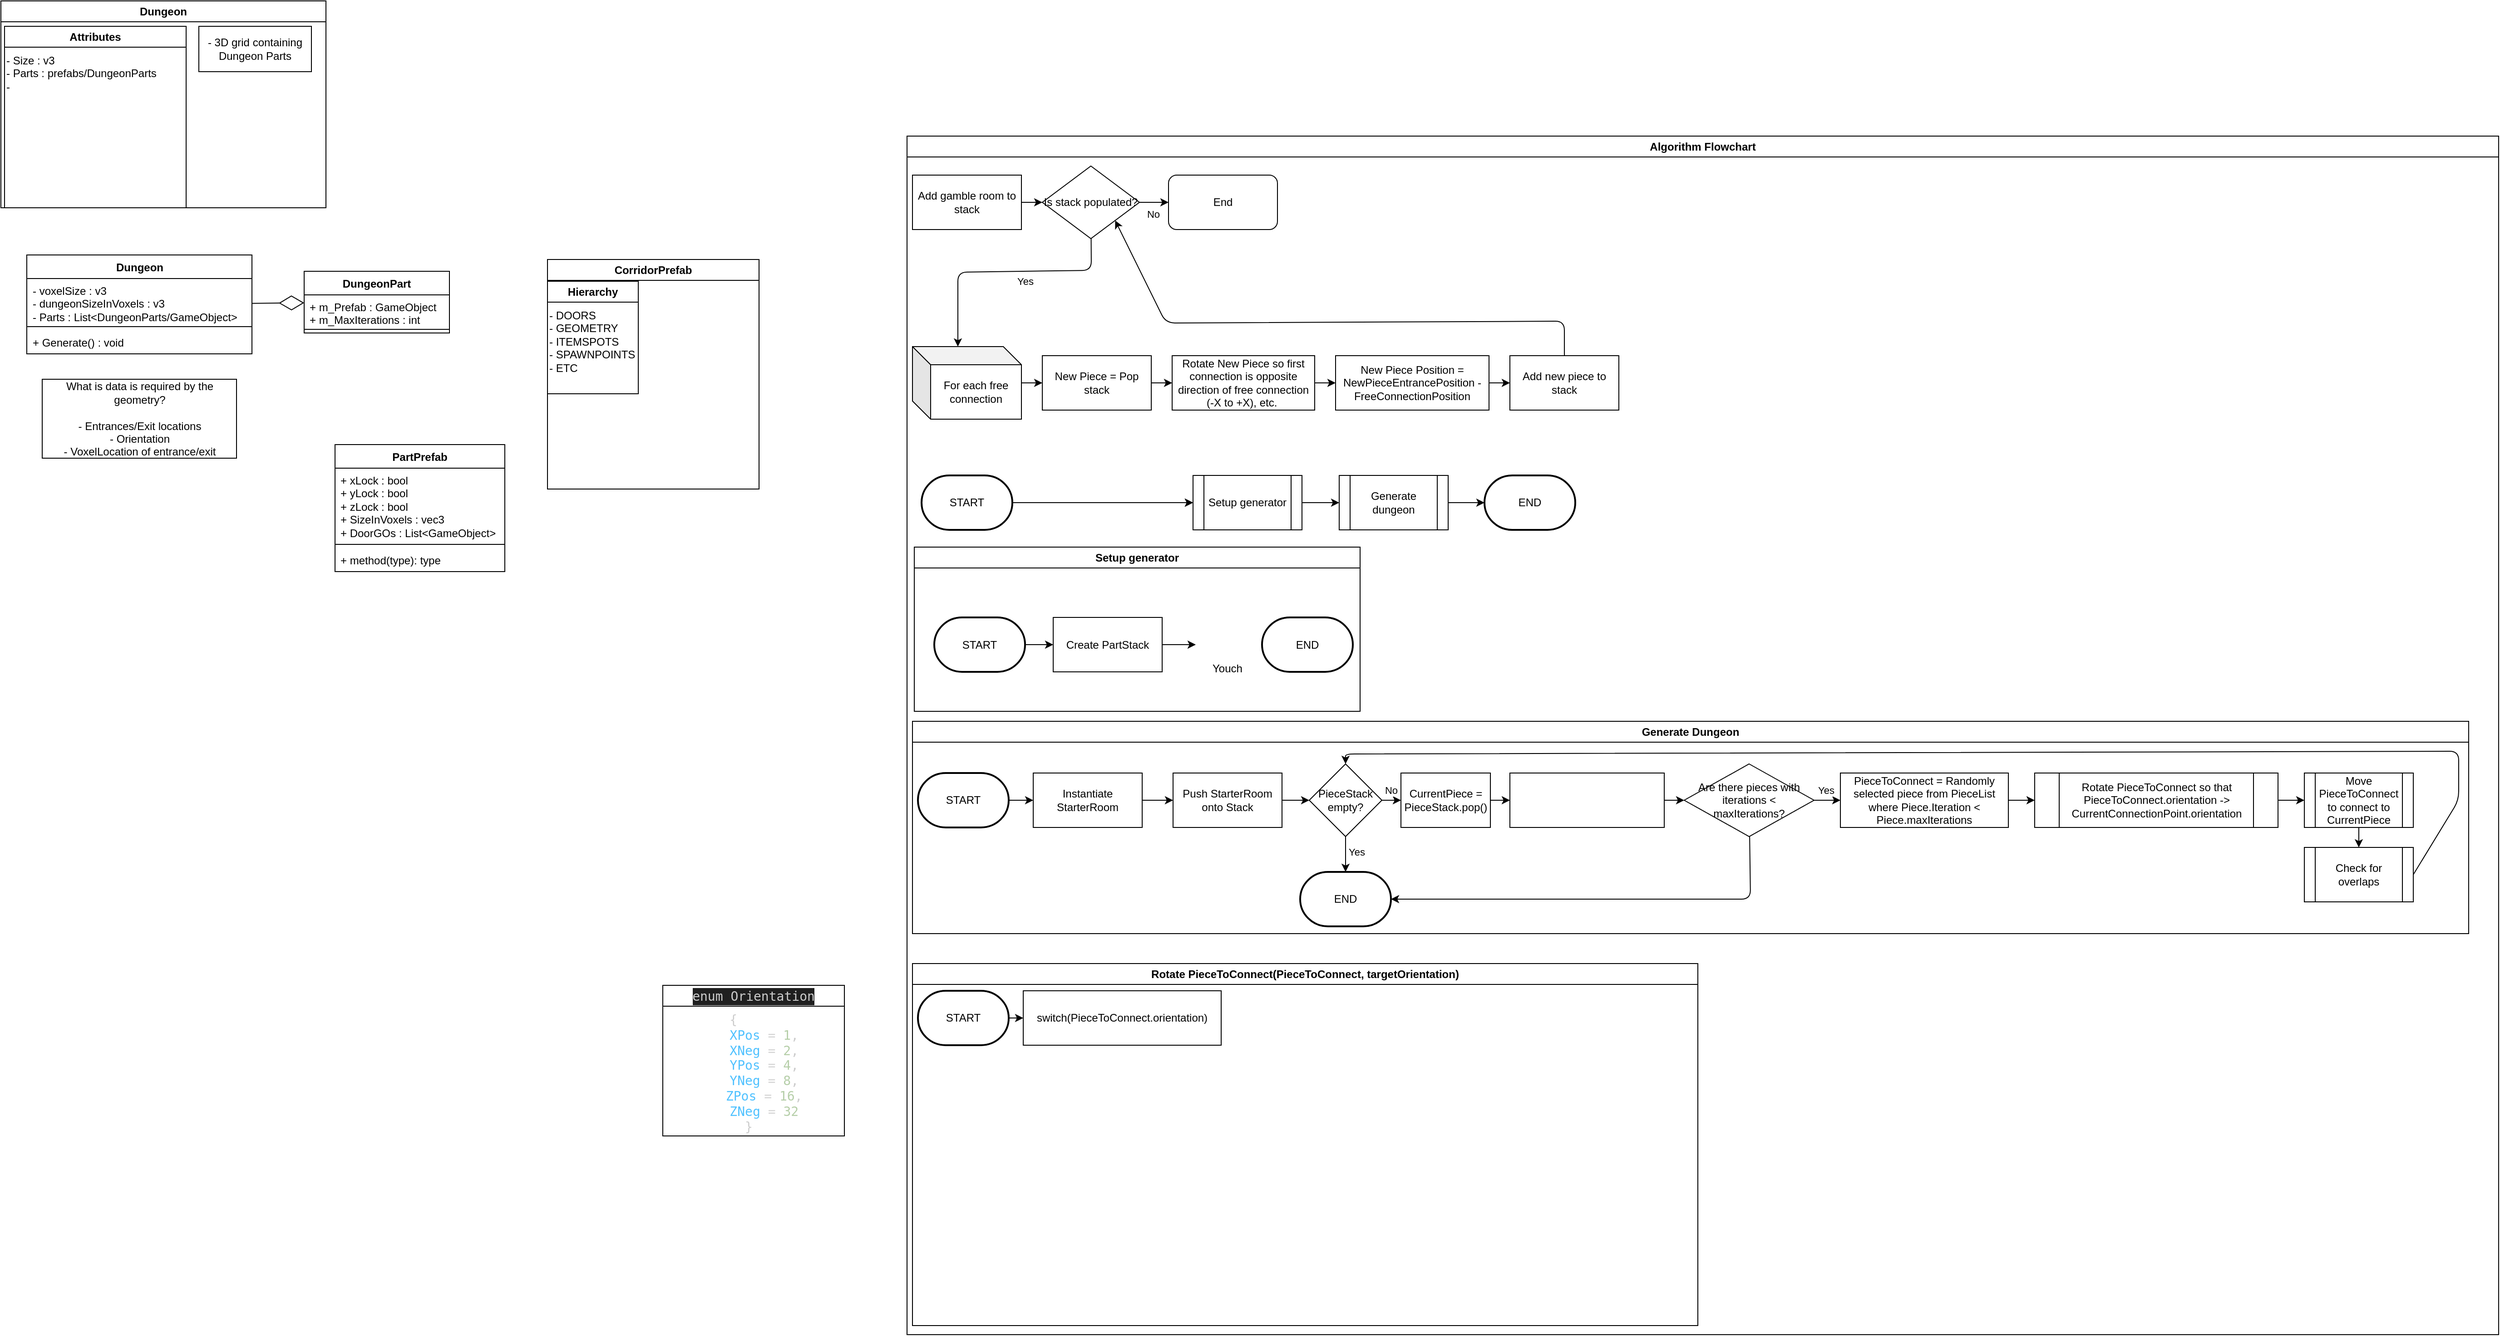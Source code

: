 <mxfile>
    <diagram id="FGTOHPj3YCh0T4GT6jC4" name="Page-1">
        <mxGraphModel dx="1043" dy="693" grid="0" gridSize="10" guides="1" tooltips="1" connect="1" arrows="1" fold="1" page="0" pageScale="1" pageWidth="850" pageHeight="1100" math="0" shadow="0">
            <root>
                <mxCell id="0"/>
                <mxCell id="1" parent="0"/>
                <mxCell id="28" value="Dungeon" style="swimlane;whiteSpace=wrap;html=1;" parent="1" vertex="1">
                    <mxGeometry x="255" y="299" width="358" height="228" as="geometry"/>
                </mxCell>
                <mxCell id="29" value="- 3D grid containing Dungeon Parts" style="text;html=1;align=center;verticalAlign=middle;whiteSpace=wrap;rounded=0;strokeColor=default;" parent="28" vertex="1">
                    <mxGeometry x="218" y="28" width="124" height="50" as="geometry"/>
                </mxCell>
                <mxCell id="30" value="Attributes" style="swimlane;whiteSpace=wrap;html=1;" parent="28" vertex="1">
                    <mxGeometry x="4" y="28" width="200" height="200" as="geometry"/>
                </mxCell>
                <mxCell id="32" value="- Size : v3&lt;div&gt;- Parts : prefabs/DungeonParts&lt;/div&gt;&lt;div&gt;-&amp;nbsp;&lt;/div&gt;" style="text;html=1;align=left;verticalAlign=top;whiteSpace=wrap;rounded=0;" parent="30" vertex="1">
                    <mxGeometry y="24" width="199" height="176" as="geometry"/>
                </mxCell>
                <mxCell id="42" style="edgeStyle=none;html=1;endArrow=diamondThin;endFill=0;endSize=25;" parent="1" source="34" target="38" edge="1">
                    <mxGeometry relative="1" as="geometry"/>
                </mxCell>
                <mxCell id="34" value="Dungeon" style="swimlane;fontStyle=1;align=center;verticalAlign=top;childLayout=stackLayout;horizontal=1;startSize=26;horizontalStack=0;resizeParent=1;resizeParentMax=0;resizeLast=0;collapsible=1;marginBottom=0;whiteSpace=wrap;html=1;" parent="1" vertex="1">
                    <mxGeometry x="283.5" y="579" width="248" height="109" as="geometry"/>
                </mxCell>
                <mxCell id="35" value="&lt;div&gt;&lt;font style=&quot;color: light-dark(rgb(0, 0, 0), rgb(255, 255, 255));&quot;&gt;- voxelSize : v3&lt;/font&gt;&lt;/div&gt;&lt;font style=&quot;color: light-dark(rgb(0, 0, 0), rgb(255, 255, 255));&quot;&gt;- dungeonSizeInVoxels : v3&lt;/font&gt;&lt;div&gt;&lt;font style=&quot;color: light-dark(rgb(0, 0, 0), rgb(255, 255, 255));&quot;&gt;- Parts : List&amp;lt;DungeonParts/GameObject&amp;gt;&lt;/font&gt;&lt;/div&gt;" style="text;strokeColor=none;fillColor=none;align=left;verticalAlign=top;spacingLeft=4;spacingRight=4;overflow=hidden;rotatable=0;points=[[0,0.5],[1,0.5]];portConstraint=eastwest;whiteSpace=wrap;html=1;" parent="34" vertex="1">
                    <mxGeometry y="26" width="248" height="49" as="geometry"/>
                </mxCell>
                <mxCell id="36" value="" style="line;strokeWidth=1;fillColor=none;align=left;verticalAlign=middle;spacingTop=-1;spacingLeft=3;spacingRight=3;rotatable=0;labelPosition=right;points=[];portConstraint=eastwest;strokeColor=inherit;" parent="34" vertex="1">
                    <mxGeometry y="75" width="248" height="8" as="geometry"/>
                </mxCell>
                <mxCell id="37" value="+ Generate() : void" style="text;strokeColor=none;fillColor=none;align=left;verticalAlign=top;spacingLeft=4;spacingRight=4;overflow=hidden;rotatable=0;points=[[0,0.5],[1,0.5]];portConstraint=eastwest;whiteSpace=wrap;html=1;" parent="34" vertex="1">
                    <mxGeometry y="83" width="248" height="26" as="geometry"/>
                </mxCell>
                <mxCell id="38" value="DungeonPart" style="swimlane;fontStyle=1;align=center;verticalAlign=top;childLayout=stackLayout;horizontal=1;startSize=26;horizontalStack=0;resizeParent=1;resizeParentMax=0;resizeLast=0;collapsible=1;marginBottom=0;whiteSpace=wrap;html=1;" parent="1" vertex="1">
                    <mxGeometry x="589" y="597" width="160" height="68" as="geometry"/>
                </mxCell>
                <mxCell id="39" value="&lt;font style=&quot;color: light-dark(rgb(0, 0, 0), rgb(255, 255, 255));&quot;&gt;+ m_Prefab : GameObject&lt;/font&gt;&lt;div&gt;&lt;font style=&quot;color: light-dark(rgb(0, 0, 0), rgb(255, 255, 255));&quot;&gt;+ m_MaxIterations : int&lt;/font&gt;&lt;/div&gt;" style="text;strokeColor=none;fillColor=none;align=left;verticalAlign=top;spacingLeft=4;spacingRight=4;overflow=hidden;rotatable=0;points=[[0,0.5],[1,0.5]];portConstraint=eastwest;whiteSpace=wrap;html=1;" parent="38" vertex="1">
                    <mxGeometry y="26" width="160" height="34" as="geometry"/>
                </mxCell>
                <mxCell id="40" value="" style="line;strokeWidth=1;fillColor=none;align=left;verticalAlign=middle;spacingTop=-1;spacingLeft=3;spacingRight=3;rotatable=0;labelPosition=right;points=[];portConstraint=eastwest;strokeColor=inherit;" parent="38" vertex="1">
                    <mxGeometry y="60" width="160" height="8" as="geometry"/>
                </mxCell>
                <mxCell id="43" value="What is data is required by the geometry?&lt;div&gt;&lt;br&gt;&lt;/div&gt;&lt;div&gt;- Entrances/Exit locations&lt;/div&gt;&lt;div&gt;- Orientation&lt;/div&gt;&lt;div&gt;- VoxelLocation of entrance/exit&lt;/div&gt;" style="rounded=0;whiteSpace=wrap;html=1;" parent="1" vertex="1">
                    <mxGeometry x="300.5" y="716" width="214" height="87" as="geometry"/>
                </mxCell>
                <mxCell id="44" value="CorridorPrefab" style="swimlane;whiteSpace=wrap;html=1;" parent="1" vertex="1">
                    <mxGeometry x="857" y="584" width="233" height="253" as="geometry"/>
                </mxCell>
                <mxCell id="45" value="Hierarchy" style="swimlane;whiteSpace=wrap;html=1;" parent="44" vertex="1">
                    <mxGeometry y="24" width="100" height="124" as="geometry"/>
                </mxCell>
                <mxCell id="46" value="&lt;font style=&quot;color: light-dark(rgb(0, 0, 0), rgb(255, 255, 255));&quot;&gt;- DOORS&lt;/font&gt;&lt;div&gt;&lt;font style=&quot;color: light-dark(rgb(0, 0, 0), rgb(255, 255, 255));&quot;&gt;- GEOMETRY&lt;/font&gt;&lt;/div&gt;&lt;div&gt;&lt;font style=&quot;color: light-dark(rgb(0, 0, 0), rgb(255, 255, 255));&quot;&gt;- ITEMSPOTS&lt;/font&gt;&lt;/div&gt;&lt;div&gt;&lt;font style=&quot;color: light-dark(rgb(0, 0, 0), rgb(255, 255, 255));&quot;&gt;- SPAWNPOINTS&lt;/font&gt;&lt;/div&gt;&lt;div&gt;&lt;font style=&quot;color: light-dark(rgb(0, 0, 0), rgb(255, 255, 255));&quot;&gt;- ETC&lt;/font&gt;&lt;/div&gt;" style="text;html=1;align=left;verticalAlign=top;whiteSpace=wrap;rounded=0;" parent="45" vertex="1">
                    <mxGeometry y="24" width="100" height="100" as="geometry"/>
                </mxCell>
                <mxCell id="47" value="PartPrefab" style="swimlane;fontStyle=1;align=center;verticalAlign=top;childLayout=stackLayout;horizontal=1;startSize=26;horizontalStack=0;resizeParent=1;resizeParentMax=0;resizeLast=0;collapsible=1;marginBottom=0;whiteSpace=wrap;html=1;" parent="1" vertex="1">
                    <mxGeometry x="623" y="788" width="187" height="140" as="geometry"/>
                </mxCell>
                <mxCell id="48" value="&lt;font style=&quot;color: light-dark(rgb(0, 0, 0), rgb(255, 255, 255));&quot;&gt;+ xLock : bool&lt;/font&gt;&lt;div&gt;&lt;font style=&quot;color: light-dark(rgb(0, 0, 0), rgb(255, 255, 255));&quot;&gt;+ yLock : bool&lt;/font&gt;&lt;/div&gt;&lt;div&gt;&lt;font style=&quot;color: light-dark(rgb(0, 0, 0), rgb(255, 255, 255));&quot;&gt;+ zLock : bool&lt;/font&gt;&lt;/div&gt;&lt;div&gt;&lt;font style=&quot;color: light-dark(rgb(0, 0, 0), rgb(255, 255, 255));&quot;&gt;+ SizeInVoxels : vec3&lt;/font&gt;&lt;/div&gt;&lt;div&gt;&lt;font style=&quot;color: light-dark(rgb(0, 0, 0), rgb(255, 255, 255));&quot;&gt;+ DoorGOs : List&amp;lt;GameObject&amp;gt;&lt;br&gt;&lt;/font&gt;&lt;/div&gt;" style="text;strokeColor=none;fillColor=none;align=left;verticalAlign=top;spacingLeft=4;spacingRight=4;overflow=hidden;rotatable=0;points=[[0,0.5],[1,0.5]];portConstraint=eastwest;whiteSpace=wrap;html=1;" parent="47" vertex="1">
                    <mxGeometry y="26" width="187" height="80" as="geometry"/>
                </mxCell>
                <mxCell id="49" value="" style="line;strokeWidth=1;fillColor=none;align=left;verticalAlign=middle;spacingTop=-1;spacingLeft=3;spacingRight=3;rotatable=0;labelPosition=right;points=[];portConstraint=eastwest;strokeColor=inherit;" parent="47" vertex="1">
                    <mxGeometry y="106" width="187" height="8" as="geometry"/>
                </mxCell>
                <mxCell id="50" value="+ method(type): type" style="text;strokeColor=none;fillColor=none;align=left;verticalAlign=top;spacingLeft=4;spacingRight=4;overflow=hidden;rotatable=0;points=[[0,0.5],[1,0.5]];portConstraint=eastwest;whiteSpace=wrap;html=1;" parent="47" vertex="1">
                    <mxGeometry y="114" width="187" height="26" as="geometry"/>
                </mxCell>
                <mxCell id="51" value="Algorithm Flowchart" style="swimlane;whiteSpace=wrap;html=1;" parent="1" vertex="1">
                    <mxGeometry x="1253" y="448" width="1753" height="1321" as="geometry"/>
                </mxCell>
                <mxCell id="66" style="edgeStyle=none;html=1;" parent="51" source="52" edge="1">
                    <mxGeometry relative="1" as="geometry">
                        <mxPoint x="149" y="73" as="targetPoint"/>
                    </mxGeometry>
                </mxCell>
                <mxCell id="52" value="Add gamble room to stack" style="rounded=0;whiteSpace=wrap;html=1;" parent="51" vertex="1">
                    <mxGeometry x="6" y="43" width="120" height="60" as="geometry"/>
                </mxCell>
                <mxCell id="72" style="edgeStyle=none;html=1;" parent="51" source="55" target="70" edge="1">
                    <mxGeometry relative="1" as="geometry"/>
                </mxCell>
                <mxCell id="55" value="For each free connection" style="shape=cube;whiteSpace=wrap;html=1;boundedLbl=1;backgroundOutline=1;darkOpacity=0.05;darkOpacity2=0.1;" parent="51" vertex="1">
                    <mxGeometry x="6" y="232" width="120" height="80" as="geometry"/>
                </mxCell>
                <mxCell id="62" style="edgeStyle=none;html=1;" parent="51" source="59" target="61" edge="1">
                    <mxGeometry relative="1" as="geometry"/>
                </mxCell>
                <mxCell id="59" value="Rotate New Piece so first connection is opposite direction of free connection (-X to +X), etc.&amp;nbsp;" style="rounded=0;whiteSpace=wrap;html=1;" parent="51" vertex="1">
                    <mxGeometry x="292" y="242" width="157" height="60" as="geometry"/>
                </mxCell>
                <mxCell id="64" style="edgeStyle=none;html=1;" parent="51" source="61" target="63" edge="1">
                    <mxGeometry relative="1" as="geometry"/>
                </mxCell>
                <mxCell id="61" value="New Piece Position = NewPieceEntrancePosition - FreeConnectionPosition" style="rounded=0;whiteSpace=wrap;html=1;" parent="51" vertex="1">
                    <mxGeometry x="472" y="242" width="169" height="60" as="geometry"/>
                </mxCell>
                <mxCell id="73" style="edgeStyle=none;html=1;entryX=1;entryY=1;entryDx=0;entryDy=0;" parent="51" source="63" target="68" edge="1">
                    <mxGeometry relative="1" as="geometry">
                        <Array as="points">
                            <mxPoint x="724" y="204"/>
                            <mxPoint x="285" y="206"/>
                        </Array>
                    </mxGeometry>
                </mxCell>
                <mxCell id="63" value="Add new piece to stack" style="rounded=0;whiteSpace=wrap;html=1;" parent="51" vertex="1">
                    <mxGeometry x="664" y="242" width="120" height="60" as="geometry"/>
                </mxCell>
                <mxCell id="75" value="No" style="edgeStyle=none;html=1;" parent="51" source="68" target="74" edge="1">
                    <mxGeometry x="-0.062" y="-13" relative="1" as="geometry">
                        <mxPoint as="offset"/>
                    </mxGeometry>
                </mxCell>
                <mxCell id="68" value="Is stack populated?" style="rhombus;whiteSpace=wrap;html=1;" parent="51" vertex="1">
                    <mxGeometry x="149" y="33" width="107" height="80" as="geometry"/>
                </mxCell>
                <mxCell id="69" value="Yes" style="edgeStyle=none;html=1;entryX=0;entryY=0;entryDx=50;entryDy=0;entryPerimeter=0;" parent="51" source="68" target="55" edge="1">
                    <mxGeometry x="-0.18" y="11" relative="1" as="geometry">
                        <Array as="points">
                            <mxPoint x="203" y="148"/>
                            <mxPoint x="56" y="150"/>
                        </Array>
                        <mxPoint as="offset"/>
                    </mxGeometry>
                </mxCell>
                <mxCell id="71" style="edgeStyle=none;html=1;entryX=0;entryY=0.5;entryDx=0;entryDy=0;" parent="51" source="70" target="59" edge="1">
                    <mxGeometry relative="1" as="geometry">
                        <mxPoint x="293" y="272" as="targetPoint"/>
                    </mxGeometry>
                </mxCell>
                <mxCell id="70" value="New Piece = Pop stack" style="rounded=0;whiteSpace=wrap;html=1;" parent="51" vertex="1">
                    <mxGeometry x="149" y="242" width="120" height="60" as="geometry"/>
                </mxCell>
                <mxCell id="74" value="End" style="rounded=1;whiteSpace=wrap;html=1;" parent="51" vertex="1">
                    <mxGeometry x="288" y="43" width="120" height="60" as="geometry"/>
                </mxCell>
                <mxCell id="94" style="edgeStyle=none;html=1;" edge="1" parent="51" source="76" target="80">
                    <mxGeometry relative="1" as="geometry"/>
                </mxCell>
                <mxCell id="76" value="START" style="strokeWidth=2;html=1;shape=mxgraph.flowchart.terminator;whiteSpace=wrap;" vertex="1" parent="51">
                    <mxGeometry x="16" y="374" width="100" height="60" as="geometry"/>
                </mxCell>
                <mxCell id="81" style="edgeStyle=none;html=1;" edge="1" parent="51" target="80">
                    <mxGeometry relative="1" as="geometry">
                        <mxPoint x="276" y="404" as="sourcePoint"/>
                    </mxGeometry>
                </mxCell>
                <mxCell id="83" style="edgeStyle=none;html=1;" edge="1" parent="51" source="80" target="82">
                    <mxGeometry relative="1" as="geometry"/>
                </mxCell>
                <mxCell id="80" value="Setup generator" style="shape=process;whiteSpace=wrap;html=1;backgroundOutline=1;" vertex="1" parent="51">
                    <mxGeometry x="315" y="374" width="120" height="60" as="geometry"/>
                </mxCell>
                <mxCell id="85" style="edgeStyle=none;html=1;" edge="1" parent="51" source="82" target="84">
                    <mxGeometry relative="1" as="geometry"/>
                </mxCell>
                <mxCell id="82" value="Generate dungeon" style="shape=process;whiteSpace=wrap;html=1;backgroundOutline=1;" vertex="1" parent="51">
                    <mxGeometry x="476" y="374" width="120" height="60" as="geometry"/>
                </mxCell>
                <mxCell id="84" value="END" style="strokeWidth=2;html=1;shape=mxgraph.flowchart.terminator;whiteSpace=wrap;" vertex="1" parent="51">
                    <mxGeometry x="636" y="374" width="100" height="60" as="geometry"/>
                </mxCell>
                <mxCell id="86" value="Setup generator" style="swimlane;whiteSpace=wrap;html=1;" vertex="1" parent="51">
                    <mxGeometry x="8" y="453" width="491" height="181" as="geometry"/>
                </mxCell>
                <mxCell id="89" style="edgeStyle=none;html=1;" edge="1" parent="86" source="87" target="88">
                    <mxGeometry relative="1" as="geometry"/>
                </mxCell>
                <mxCell id="87" value="START" style="strokeWidth=2;html=1;shape=mxgraph.flowchart.terminator;whiteSpace=wrap;" vertex="1" parent="86">
                    <mxGeometry x="22" y="77.5" width="100" height="60" as="geometry"/>
                </mxCell>
                <mxCell id="91" style="edgeStyle=none;html=1;" edge="1" parent="86" source="88">
                    <mxGeometry relative="1" as="geometry">
                        <mxPoint x="310" y="107.5" as="targetPoint"/>
                    </mxGeometry>
                </mxCell>
                <mxCell id="88" value="Create PartStack" style="rounded=0;whiteSpace=wrap;html=1;" vertex="1" parent="86">
                    <mxGeometry x="153" y="77.5" width="120" height="60" as="geometry"/>
                </mxCell>
                <mxCell id="105" value="END" style="strokeWidth=2;html=1;shape=mxgraph.flowchart.terminator;whiteSpace=wrap;" vertex="1" parent="86">
                    <mxGeometry x="383" y="77.5" width="100" height="60" as="geometry"/>
                </mxCell>
                <mxCell id="106" value="Youch" style="text;html=1;align=center;verticalAlign=middle;whiteSpace=wrap;rounded=0;" vertex="1" parent="86">
                    <mxGeometry x="315" y="119" width="60" height="30" as="geometry"/>
                </mxCell>
                <mxCell id="107" value="Generate Dungeon" style="swimlane;whiteSpace=wrap;html=1;" vertex="1" parent="51">
                    <mxGeometry x="6" y="645" width="1714" height="234" as="geometry"/>
                </mxCell>
                <mxCell id="110" style="edgeStyle=none;html=1;" edge="1" parent="107" target="109">
                    <mxGeometry relative="1" as="geometry">
                        <mxPoint x="99" y="87" as="sourcePoint"/>
                    </mxGeometry>
                </mxCell>
                <mxCell id="108" value="START" style="strokeWidth=2;html=1;shape=mxgraph.flowchart.terminator;whiteSpace=wrap;" vertex="1" parent="107">
                    <mxGeometry x="6" y="57" width="100" height="60" as="geometry"/>
                </mxCell>
                <mxCell id="112" style="edgeStyle=none;html=1;" edge="1" parent="107" source="109" target="111">
                    <mxGeometry relative="1" as="geometry"/>
                </mxCell>
                <mxCell id="109" value="Instantiate StarterRoom" style="rounded=0;whiteSpace=wrap;html=1;" vertex="1" parent="107">
                    <mxGeometry x="133" y="57" width="120" height="60" as="geometry"/>
                </mxCell>
                <mxCell id="114" style="edgeStyle=none;html=1;" edge="1" parent="107" source="111" target="113">
                    <mxGeometry relative="1" as="geometry"/>
                </mxCell>
                <mxCell id="111" value="Push StarterRoom onto Stack" style="rounded=0;whiteSpace=wrap;html=1;" vertex="1" parent="107">
                    <mxGeometry x="287" y="57" width="120" height="60" as="geometry"/>
                </mxCell>
                <mxCell id="115" value="No" style="edgeStyle=none;html=1;" edge="1" parent="107" source="113" target="116">
                    <mxGeometry x="-0.048" y="11" relative="1" as="geometry">
                        <mxPoint x="577.938" y="87" as="targetPoint"/>
                        <mxPoint as="offset"/>
                    </mxGeometry>
                </mxCell>
                <mxCell id="128" value="Yes" style="edgeStyle=none;html=1;" edge="1" parent="107" source="113" target="127">
                    <mxGeometry x="-0.128" y="12" relative="1" as="geometry">
                        <mxPoint as="offset"/>
                    </mxGeometry>
                </mxCell>
                <mxCell id="113" value="PieceStack empty?" style="rhombus;whiteSpace=wrap;html=1;" vertex="1" parent="107">
                    <mxGeometry x="437" y="47" width="80" height="80" as="geometry"/>
                </mxCell>
                <mxCell id="118" style="edgeStyle=none;html=1;" edge="1" parent="107" source="116" target="117">
                    <mxGeometry relative="1" as="geometry"/>
                </mxCell>
                <mxCell id="116" value="CurrentPiece = PieceStack.pop()" style="rounded=0;whiteSpace=wrap;html=1;" vertex="1" parent="107">
                    <mxGeometry x="538" y="57" width="98.5" height="60" as="geometry"/>
                </mxCell>
                <mxCell id="120" style="edgeStyle=none;html=1;" edge="1" parent="107" source="117">
                    <mxGeometry relative="1" as="geometry">
                        <mxPoint x="850" y="87" as="targetPoint"/>
                    </mxGeometry>
                </mxCell>
                <mxCell id="117" value="&lt;span&gt;&lt;font style=&quot;color: light-dark(rgb(255, 255, 255), rgb(255, 255, 255));&quot;&gt;CurrentConnectionPoint = First unconnected point on CurrentPiece&lt;/font&gt;&lt;/span&gt;" style="rounded=0;whiteSpace=wrap;html=1;" vertex="1" parent="107">
                    <mxGeometry x="658" y="57" width="170" height="60" as="geometry"/>
                </mxCell>
                <mxCell id="123" value="Yes" style="edgeStyle=none;html=1;" edge="1" parent="107" source="121" target="122">
                    <mxGeometry x="-0.091" y="11" relative="1" as="geometry">
                        <mxPoint as="offset"/>
                    </mxGeometry>
                </mxCell>
                <mxCell id="121" value="Are there pieces with iterations &amp;lt; maxIterations?" style="rhombus;whiteSpace=wrap;html=1;" vertex="1" parent="107">
                    <mxGeometry x="850" y="47" width="143" height="80" as="geometry"/>
                </mxCell>
                <mxCell id="126" style="edgeStyle=none;html=1;" edge="1" parent="107" source="122" target="125">
                    <mxGeometry relative="1" as="geometry"/>
                </mxCell>
                <mxCell id="122" value="PieceToConnect = Randomly selected piece from PieceList where Piece.Iteration &amp;lt; Piece.maxIterations" style="rounded=0;whiteSpace=wrap;html=1;" vertex="1" parent="107">
                    <mxGeometry x="1022" y="57" width="185" height="60" as="geometry"/>
                </mxCell>
                <mxCell id="131" style="edgeStyle=none;html=1;" edge="1" parent="107" source="125" target="130">
                    <mxGeometry relative="1" as="geometry"/>
                </mxCell>
                <mxCell id="125" value="Rotate PieceToConnect so that PieceToConnect.orientation -&amp;gt; CurrentConnectionPoint.orientation" style="shape=process;whiteSpace=wrap;html=1;backgroundOutline=1;" vertex="1" parent="107">
                    <mxGeometry x="1236" y="57" width="268" height="60" as="geometry"/>
                </mxCell>
                <mxCell id="127" value="END" style="strokeWidth=2;html=1;shape=mxgraph.flowchart.terminator;whiteSpace=wrap;" vertex="1" parent="107">
                    <mxGeometry x="427" y="166" width="100" height="60" as="geometry"/>
                </mxCell>
                <mxCell id="129" style="edgeStyle=none;html=1;entryX=1;entryY=0.5;entryDx=0;entryDy=0;entryPerimeter=0;" edge="1" parent="107" source="121" target="127">
                    <mxGeometry relative="1" as="geometry">
                        <Array as="points">
                            <mxPoint x="923" y="196"/>
                        </Array>
                    </mxGeometry>
                </mxCell>
                <mxCell id="132" style="edgeStyle=none;html=1;entryX=0.5;entryY=0;entryDx=0;entryDy=0;exitX=1;exitY=0.5;exitDx=0;exitDy=0;" edge="1" parent="107" source="139" target="113">
                    <mxGeometry relative="1" as="geometry">
                        <Array as="points">
                            <mxPoint x="1703" y="87"/>
                            <mxPoint x="1703" y="33"/>
                            <mxPoint x="477" y="36"/>
                        </Array>
                    </mxGeometry>
                </mxCell>
                <mxCell id="140" style="edgeStyle=none;html=1;" edge="1" parent="107" source="130" target="139">
                    <mxGeometry relative="1" as="geometry"/>
                </mxCell>
                <mxCell id="130" value="Move PieceToConnect to connect to CurrentPiece" style="shape=process;whiteSpace=wrap;html=1;backgroundOutline=1;" vertex="1" parent="107">
                    <mxGeometry x="1533" y="57" width="120" height="60" as="geometry"/>
                </mxCell>
                <mxCell id="139" value="Check for overlaps" style="shape=process;whiteSpace=wrap;html=1;backgroundOutline=1;" vertex="1" parent="107">
                    <mxGeometry x="1533" y="139" width="120" height="60" as="geometry"/>
                </mxCell>
                <mxCell id="133" value="Rotate PieceToConnect(PieceToConnect, targetOrientation)" style="swimlane;whiteSpace=wrap;html=1;" vertex="1" parent="51">
                    <mxGeometry x="6" y="912" width="865" height="399" as="geometry"/>
                </mxCell>
                <mxCell id="136" style="edgeStyle=none;html=1;" edge="1" parent="133" source="134" target="135">
                    <mxGeometry relative="1" as="geometry"/>
                </mxCell>
                <mxCell id="134" value="START" style="strokeWidth=2;html=1;shape=mxgraph.flowchart.terminator;whiteSpace=wrap;" vertex="1" parent="133">
                    <mxGeometry x="6" y="30" width="100" height="60" as="geometry"/>
                </mxCell>
                <mxCell id="135" value="switch(PieceToConnect.orientation)" style="rounded=0;whiteSpace=wrap;html=1;" vertex="1" parent="133">
                    <mxGeometry x="122" y="30" width="218" height="60" as="geometry"/>
                </mxCell>
                <mxCell id="137" value="&lt;div style=&quot;color: rgb(204, 204, 204); background-color: rgb(31, 31, 31); font-family: &amp;quot;Droid Sans Mono&amp;quot;, &amp;quot;monospace&amp;quot;, monospace; font-weight: normal; font-size: 14px; line-height: 19px; white-space: pre;&quot;&gt;enum Orientation&lt;/div&gt;" style="swimlane;whiteSpace=wrap;html=1;" vertex="1" parent="1">
                    <mxGeometry x="984" y="1384" width="200" height="166" as="geometry"/>
                </mxCell>
                <mxCell id="138" value="&lt;div style=&quot;font-family: &amp;quot;Droid Sans Mono&amp;quot;, &amp;quot;monospace&amp;quot;, monospace; font-size: 14px; text-align: center; white-space-collapse: preserve;&quot;&gt;&lt;span style=&quot;color: rgb(204, 204, 204);&quot;&gt;{&lt;/span&gt;&lt;/div&gt;&lt;div style=&quot;font-family: &amp;quot;Droid Sans Mono&amp;quot;, &amp;quot;monospace&amp;quot;, monospace; font-size: 14px; text-align: center; white-space-collapse: preserve;&quot;&gt;&lt;span style=&quot;color: rgb(204, 204, 204);&quot;&gt;        &lt;/span&gt;&lt;span style=&quot;color: rgb(79, 193, 255);&quot;&gt;XPos&lt;/span&gt;&lt;span style=&quot;color: rgb(204, 204, 204);&quot;&gt; &lt;/span&gt;&lt;span style=&quot;color: rgb(212, 212, 212);&quot;&gt;=&lt;/span&gt;&lt;span style=&quot;color: rgb(204, 204, 204);&quot;&gt; &lt;/span&gt;&lt;span style=&quot;color: rgb(181, 206, 168);&quot;&gt;1&lt;/span&gt;&lt;span style=&quot;color: rgb(204, 204, 204);&quot;&gt;,&lt;/span&gt;&lt;/div&gt;&lt;div style=&quot;font-family: &amp;quot;Droid Sans Mono&amp;quot;, &amp;quot;monospace&amp;quot;, monospace; font-size: 14px; text-align: center; white-space-collapse: preserve;&quot;&gt;&lt;span style=&quot;color: rgb(204, 204, 204);&quot;&gt;        &lt;/span&gt;&lt;span style=&quot;color: rgb(79, 193, 255);&quot;&gt;XNeg&lt;/span&gt;&lt;span style=&quot;color: rgb(204, 204, 204);&quot;&gt; &lt;/span&gt;&lt;span style=&quot;color: rgb(212, 212, 212);&quot;&gt;=&lt;/span&gt;&lt;span style=&quot;color: rgb(204, 204, 204);&quot;&gt; &lt;/span&gt;&lt;span style=&quot;color: rgb(181, 206, 168);&quot;&gt;2&lt;/span&gt;&lt;span style=&quot;color: rgb(204, 204, 204);&quot;&gt;,&lt;/span&gt;&lt;/div&gt;&lt;div style=&quot;font-family: &amp;quot;Droid Sans Mono&amp;quot;, &amp;quot;monospace&amp;quot;, monospace; font-size: 14px; text-align: center; white-space-collapse: preserve;&quot;&gt;&lt;span style=&quot;color: rgb(204, 204, 204);&quot;&gt;        &lt;/span&gt;&lt;span style=&quot;color: rgb(79, 193, 255);&quot;&gt;YPos&lt;/span&gt;&lt;span style=&quot;color: rgb(204, 204, 204);&quot;&gt; &lt;/span&gt;&lt;span style=&quot;color: rgb(212, 212, 212);&quot;&gt;=&lt;/span&gt;&lt;span style=&quot;color: rgb(204, 204, 204);&quot;&gt; &lt;/span&gt;&lt;span style=&quot;color: rgb(181, 206, 168);&quot;&gt;4&lt;/span&gt;&lt;span style=&quot;color: rgb(204, 204, 204);&quot;&gt;,&lt;/span&gt;&lt;/div&gt;&lt;div style=&quot;font-family: &amp;quot;Droid Sans Mono&amp;quot;, &amp;quot;monospace&amp;quot;, monospace; font-size: 14px; text-align: center; white-space-collapse: preserve;&quot;&gt;&lt;span style=&quot;color: rgb(204, 204, 204);&quot;&gt;        &lt;/span&gt;&lt;span style=&quot;color: rgb(79, 193, 255);&quot;&gt;YNeg&lt;/span&gt;&lt;span style=&quot;color: rgb(204, 204, 204);&quot;&gt; &lt;/span&gt;&lt;span style=&quot;color: rgb(212, 212, 212);&quot;&gt;=&lt;/span&gt;&lt;span style=&quot;color: rgb(204, 204, 204);&quot;&gt; &lt;/span&gt;&lt;span style=&quot;color: rgb(181, 206, 168);&quot;&gt;8&lt;/span&gt;&lt;span style=&quot;color: rgb(204, 204, 204);&quot;&gt;,&lt;/span&gt;&lt;/div&gt;&lt;div style=&quot;font-family: &amp;quot;Droid Sans Mono&amp;quot;, &amp;quot;monospace&amp;quot;, monospace; font-size: 14px; text-align: center; white-space-collapse: preserve;&quot;&gt;&lt;span style=&quot;color: rgb(204, 204, 204);&quot;&gt;        &lt;/span&gt;&lt;span style=&quot;color: rgb(79, 193, 255);&quot;&gt;ZPos&lt;/span&gt;&lt;span style=&quot;color: rgb(204, 204, 204);&quot;&gt; &lt;/span&gt;&lt;span style=&quot;color: rgb(212, 212, 212);&quot;&gt;=&lt;/span&gt;&lt;span style=&quot;color: rgb(204, 204, 204);&quot;&gt; &lt;/span&gt;&lt;span style=&quot;color: rgb(181, 206, 168);&quot;&gt;16&lt;/span&gt;&lt;span style=&quot;color: rgb(204, 204, 204);&quot;&gt;,&lt;/span&gt;&lt;/div&gt;&lt;div style=&quot;font-family: &amp;quot;Droid Sans Mono&amp;quot;, &amp;quot;monospace&amp;quot;, monospace; font-size: 14px; text-align: center; white-space-collapse: preserve;&quot;&gt;&lt;span style=&quot;color: rgb(204, 204, 204);&quot;&gt;        &lt;/span&gt;&lt;span style=&quot;color: rgb(79, 193, 255);&quot;&gt;ZNeg&lt;/span&gt;&lt;span style=&quot;color: rgb(204, 204, 204);&quot;&gt; &lt;/span&gt;&lt;span style=&quot;color: rgb(212, 212, 212);&quot;&gt;=&lt;/span&gt;&lt;span style=&quot;color: rgb(204, 204, 204);&quot;&gt; &lt;/span&gt;&lt;span style=&quot;color: rgb(181, 206, 168);&quot;&gt;32&lt;/span&gt;&lt;/div&gt;&lt;div style=&quot;font-family: &amp;quot;Droid Sans Mono&amp;quot;, &amp;quot;monospace&amp;quot;, monospace; font-size: 14px; text-align: center; white-space-collapse: preserve;&quot;&gt;&lt;span style=&quot;color: rgb(204, 204, 204);&quot;&gt;    }&lt;/span&gt;&lt;/div&gt;" style="text;html=1;align=left;verticalAlign=top;resizable=0;points=[];autosize=1;strokeColor=none;fillColor=none;" vertex="1" parent="137">
                    <mxGeometry y="23" width="169" height="146" as="geometry"/>
                </mxCell>
            </root>
        </mxGraphModel>
    </diagram>
</mxfile>
